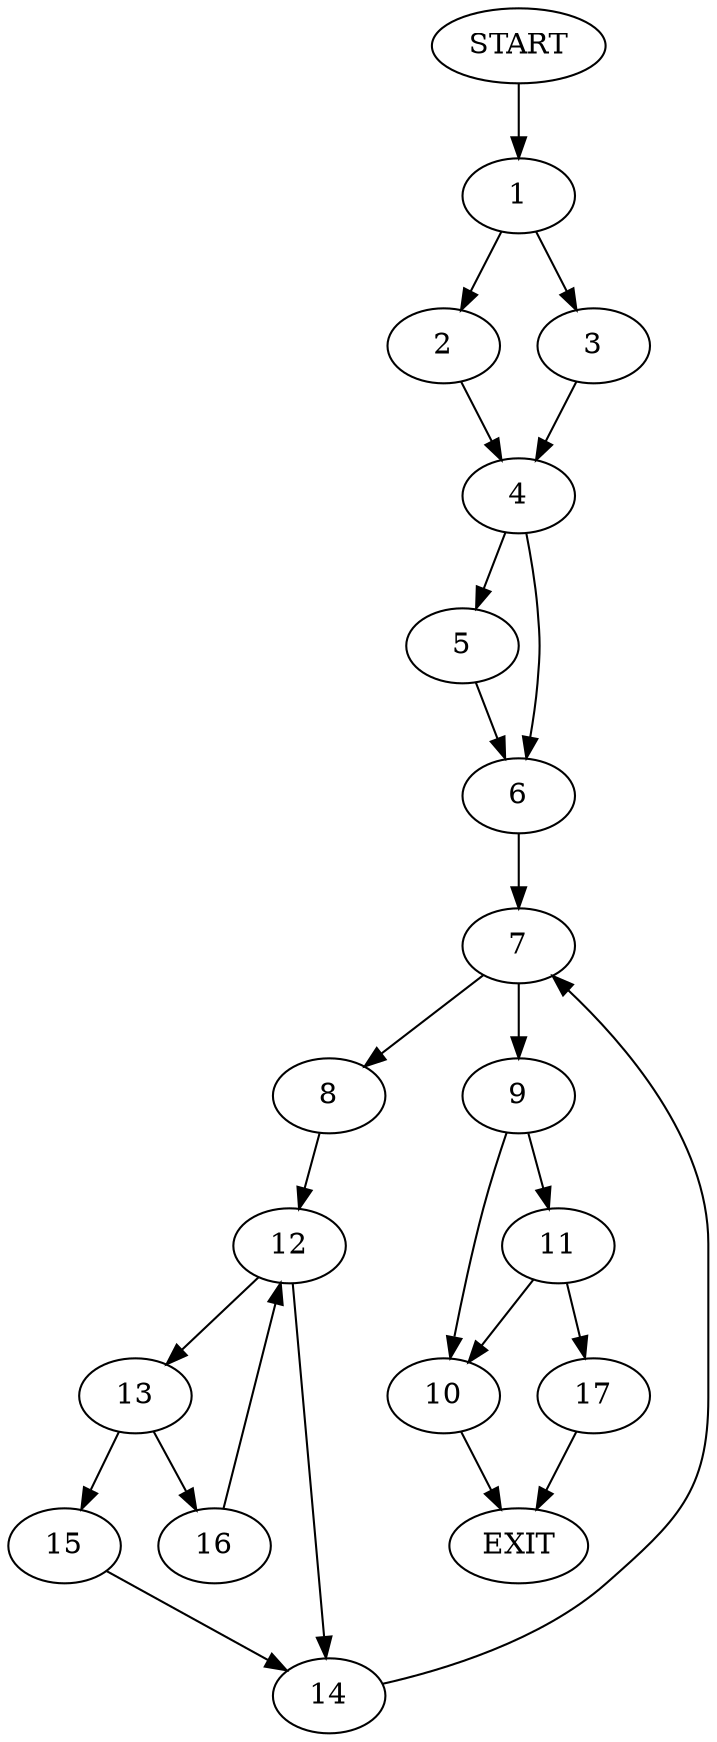 digraph {
0 [label="START"]
18 [label="EXIT"]
0 -> 1
1 -> 2
1 -> 3
3 -> 4
2 -> 4
4 -> 5
4 -> 6
5 -> 6
6 -> 7
7 -> 8
7 -> 9
9 -> 10
9 -> 11
8 -> 12
12 -> 13
12 -> 14
13 -> 15
13 -> 16
14 -> 7
15 -> 14
16 -> 12
11 -> 17
11 -> 10
10 -> 18
17 -> 18
}
